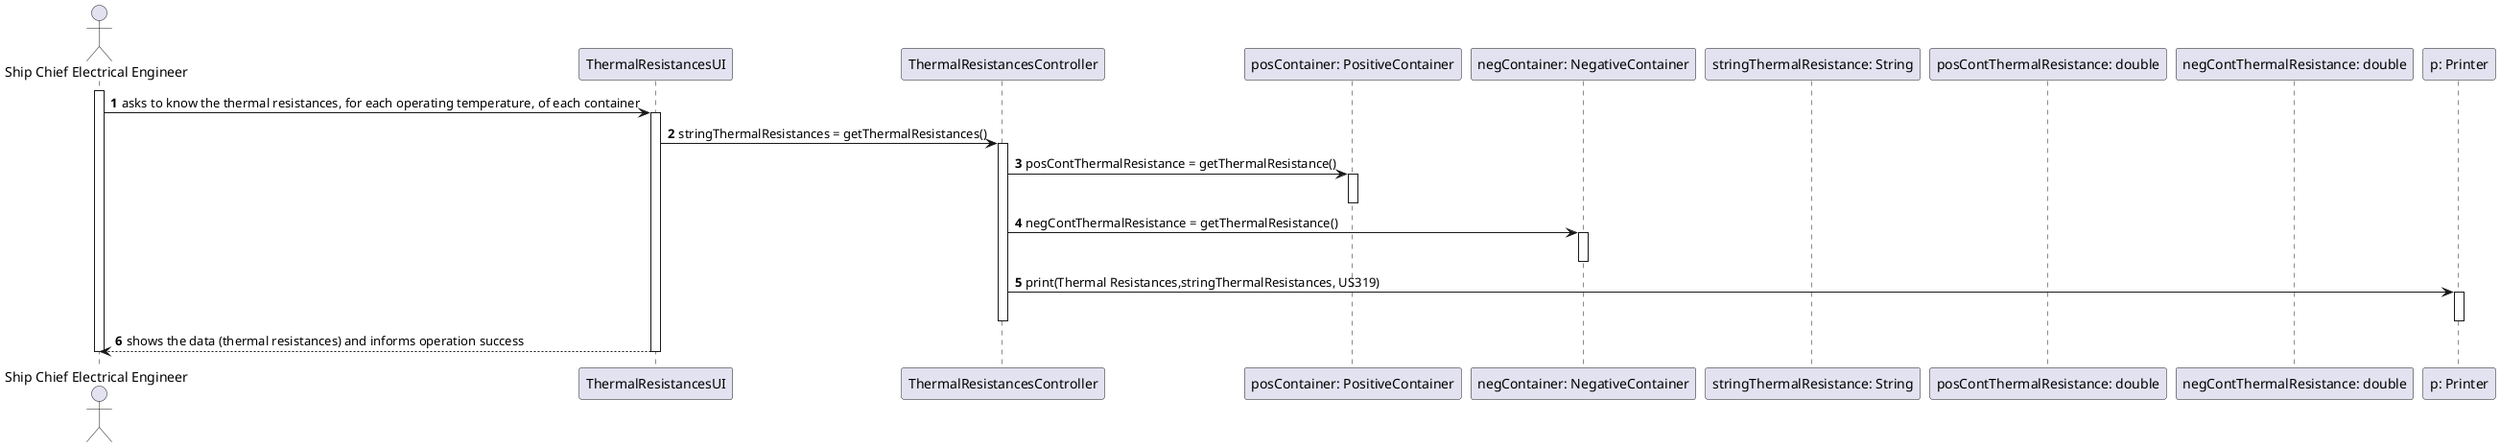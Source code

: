 @startuml
'https://plantuml.com/sequence-diagram

autonumber

actor "Ship Chief Electrical Engineer" as SCEE
participant "ThermalResistancesUI" as TRUI
participant "ThermalResistancesController" as TRC
participant "posContainer: PositiveContainer" as PC
participant "negContainer: NegativeContainer" as NC
participant "stringThermalResistance: String" as STR
participant "posContThermalResistance: double" as PCTR
participant "negContThermalResistance: double" as NCTR
participant "p: Printer" as P

activate SCEE

SCEE -> TRUI: asks to know the thermal resistances, for each operating temperature, of each container
activate TRUI
TRUI -> TRC : stringThermalResistances = getThermalResistances()
activate TRC
TRC -> PC : posContThermalResistance = getThermalResistance()
activate PC
deactivate PC
TRC -> NC : negContThermalResistance = getThermalResistance()
activate NC
deactivate NC
TRC -> P : print(Thermal Resistances,stringThermalResistances, US319)
activate P
deactivate P
deactivate TRC
TRUI --> SCEE : shows the data (thermal resistances) and informs operation success
deactivate TRUI

deactivate SCEE
@enduml